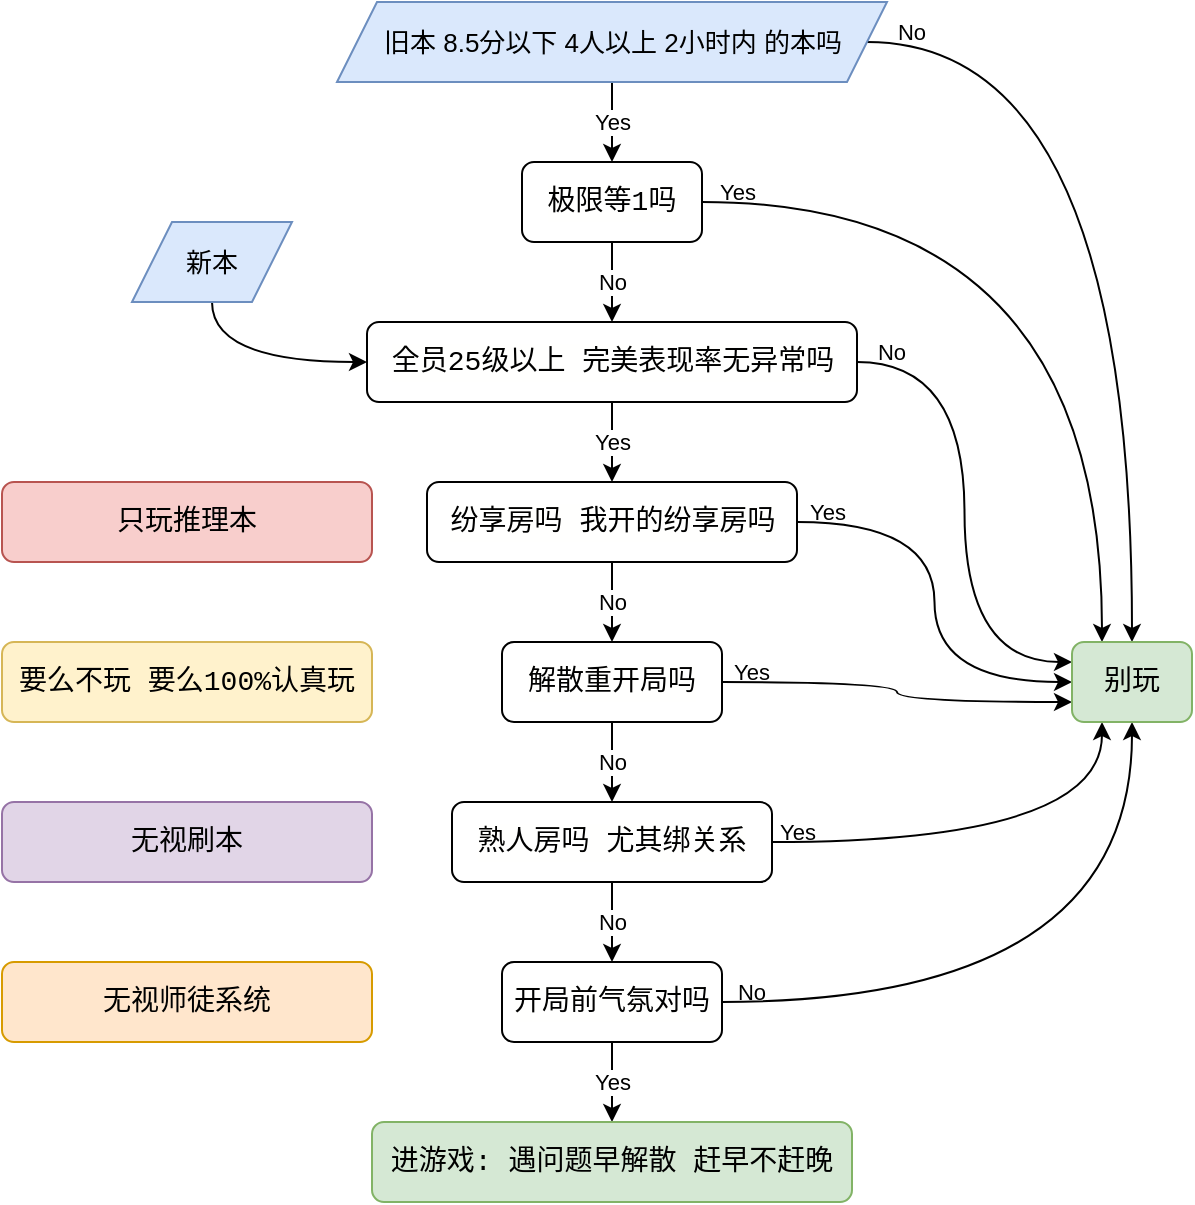 <mxfile version="21.4.0" type="github">
  <diagram id="C5RBs43oDa-KdzZeNtuy" name="Page-1">
    <mxGraphModel dx="2159" dy="508" grid="1" gridSize="10" guides="1" tooltips="1" connect="1" arrows="1" fold="1" page="1" pageScale="1" pageWidth="827" pageHeight="1169" math="0" shadow="0">
      <root>
        <mxCell id="WIyWlLk6GJQsqaUBKTNV-0" />
        <mxCell id="WIyWlLk6GJQsqaUBKTNV-1" parent="WIyWlLk6GJQsqaUBKTNV-0" />
        <mxCell id="J6H-p4k90bcnYeLeabGp-9" value="No" style="edgeStyle=orthogonalEdgeStyle;rounded=0;orthogonalLoop=1;jettySize=auto;html=1;" edge="1" parent="WIyWlLk6GJQsqaUBKTNV-1" source="WIyWlLk6GJQsqaUBKTNV-11" target="J6H-p4k90bcnYeLeabGp-2">
          <mxGeometry relative="1" as="geometry" />
        </mxCell>
        <mxCell id="J6H-p4k90bcnYeLeabGp-25" style="edgeStyle=orthogonalEdgeStyle;shape=connector;curved=1;rounded=0;orthogonalLoop=1;jettySize=auto;html=1;entryX=0;entryY=0.75;entryDx=0;entryDy=0;labelBackgroundColor=default;strokeColor=default;fontFamily=Helvetica;fontSize=11;fontColor=default;endArrow=classic;" edge="1" parent="WIyWlLk6GJQsqaUBKTNV-1" source="WIyWlLk6GJQsqaUBKTNV-11" target="J6H-p4k90bcnYeLeabGp-18">
          <mxGeometry relative="1" as="geometry" />
        </mxCell>
        <mxCell id="WIyWlLk6GJQsqaUBKTNV-11" value="&lt;div style=&quot;background-color: rgb(255, 255, 254); font-family: Consolas, &amp;quot;Courier New&amp;quot;, monospace; font-size: 14px; line-height: 19px;&quot;&gt;解散重开局吗&lt;/div&gt;" style="rounded=1;whiteSpace=wrap;html=1;fontSize=12;glass=0;strokeWidth=1;shadow=0;" parent="WIyWlLk6GJQsqaUBKTNV-1" vertex="1">
          <mxGeometry x="165" y="400" width="110" height="40" as="geometry" />
        </mxCell>
        <mxCell id="J6H-p4k90bcnYeLeabGp-8" value="No" style="edgeStyle=orthogonalEdgeStyle;rounded=0;orthogonalLoop=1;jettySize=auto;html=1;" edge="1" parent="WIyWlLk6GJQsqaUBKTNV-1" source="WIyWlLk6GJQsqaUBKTNV-12" target="WIyWlLk6GJQsqaUBKTNV-11">
          <mxGeometry relative="1" as="geometry" />
        </mxCell>
        <mxCell id="J6H-p4k90bcnYeLeabGp-22" style="edgeStyle=orthogonalEdgeStyle;shape=connector;curved=1;rounded=0;orthogonalLoop=1;jettySize=auto;html=1;entryX=0;entryY=0.5;entryDx=0;entryDy=0;labelBackgroundColor=default;strokeColor=default;fontFamily=Helvetica;fontSize=11;fontColor=default;endArrow=classic;" edge="1" parent="WIyWlLk6GJQsqaUBKTNV-1" source="WIyWlLk6GJQsqaUBKTNV-12" target="J6H-p4k90bcnYeLeabGp-18">
          <mxGeometry relative="1" as="geometry" />
        </mxCell>
        <mxCell id="WIyWlLk6GJQsqaUBKTNV-12" value="&lt;div style=&quot;background-color: rgb(255, 255, 254); font-family: Consolas, &amp;quot;Courier New&amp;quot;, monospace; font-size: 14px; line-height: 19px;&quot;&gt;纷享房吗 我开的纷享房吗&lt;/div&gt;" style="rounded=1;whiteSpace=wrap;html=1;fontSize=12;glass=0;strokeWidth=1;shadow=0;" parent="WIyWlLk6GJQsqaUBKTNV-1" vertex="1">
          <mxGeometry x="127.5" y="320" width="185" height="40" as="geometry" />
        </mxCell>
        <mxCell id="J6H-p4k90bcnYeLeabGp-5" value="No" style="edgeStyle=orthogonalEdgeStyle;rounded=0;orthogonalLoop=1;jettySize=auto;html=1;" edge="1" parent="WIyWlLk6GJQsqaUBKTNV-1" source="J6H-p4k90bcnYeLeabGp-0" target="J6H-p4k90bcnYeLeabGp-1">
          <mxGeometry relative="1" as="geometry" />
        </mxCell>
        <mxCell id="J6H-p4k90bcnYeLeabGp-20" value="" style="edgeStyle=orthogonalEdgeStyle;rounded=0;orthogonalLoop=1;jettySize=auto;html=1;curved=1;entryX=0.25;entryY=0;entryDx=0;entryDy=0;labelBorderColor=none;labelBackgroundColor=default;fontColor=default;" edge="1" parent="WIyWlLk6GJQsqaUBKTNV-1" source="J6H-p4k90bcnYeLeabGp-0" target="J6H-p4k90bcnYeLeabGp-18">
          <mxGeometry relative="1" as="geometry">
            <mxPoint x="430" y="360" as="targetPoint" />
          </mxGeometry>
        </mxCell>
        <mxCell id="J6H-p4k90bcnYeLeabGp-0" value="&lt;div style=&quot;background-color: rgb(255, 255, 254); font-family: Consolas, &amp;quot;Courier New&amp;quot;, monospace; font-size: 14px; line-height: 19px;&quot;&gt;极限等1吗&lt;/div&gt;" style="rounded=1;whiteSpace=wrap;html=1;" vertex="1" parent="WIyWlLk6GJQsqaUBKTNV-1">
          <mxGeometry x="175" y="160" width="90" height="40" as="geometry" />
        </mxCell>
        <mxCell id="J6H-p4k90bcnYeLeabGp-7" value="Yes" style="edgeStyle=orthogonalEdgeStyle;rounded=0;orthogonalLoop=1;jettySize=auto;html=1;" edge="1" parent="WIyWlLk6GJQsqaUBKTNV-1" source="J6H-p4k90bcnYeLeabGp-1" target="WIyWlLk6GJQsqaUBKTNV-12">
          <mxGeometry relative="1" as="geometry" />
        </mxCell>
        <mxCell id="J6H-p4k90bcnYeLeabGp-21" style="edgeStyle=orthogonalEdgeStyle;shape=connector;curved=1;rounded=0;orthogonalLoop=1;jettySize=auto;html=1;entryX=0;entryY=0.25;entryDx=0;entryDy=0;labelBackgroundColor=default;strokeColor=default;fontFamily=Helvetica;fontSize=11;fontColor=default;endArrow=classic;" edge="1" parent="WIyWlLk6GJQsqaUBKTNV-1" source="J6H-p4k90bcnYeLeabGp-1" target="J6H-p4k90bcnYeLeabGp-18">
          <mxGeometry relative="1" as="geometry" />
        </mxCell>
        <mxCell id="J6H-p4k90bcnYeLeabGp-1" value="&lt;div style=&quot;background-color: rgb(255, 255, 254); font-family: Consolas, &amp;quot;Courier New&amp;quot;, monospace; font-size: 14px; line-height: 19px;&quot;&gt;全员25级以上 完美表现率无异常吗&lt;/div&gt;" style="rounded=1;whiteSpace=wrap;html=1;" vertex="1" parent="WIyWlLk6GJQsqaUBKTNV-1">
          <mxGeometry x="97.5" y="240" width="245" height="40" as="geometry" />
        </mxCell>
        <mxCell id="J6H-p4k90bcnYeLeabGp-10" value="No" style="edgeStyle=orthogonalEdgeStyle;rounded=0;orthogonalLoop=1;jettySize=auto;html=1;" edge="1" parent="WIyWlLk6GJQsqaUBKTNV-1" source="J6H-p4k90bcnYeLeabGp-2" target="J6H-p4k90bcnYeLeabGp-3">
          <mxGeometry relative="1" as="geometry" />
        </mxCell>
        <mxCell id="J6H-p4k90bcnYeLeabGp-24" style="edgeStyle=orthogonalEdgeStyle;shape=connector;curved=1;rounded=0;orthogonalLoop=1;jettySize=auto;html=1;entryX=0.25;entryY=1;entryDx=0;entryDy=0;labelBackgroundColor=default;strokeColor=default;fontFamily=Helvetica;fontSize=11;fontColor=default;endArrow=classic;" edge="1" parent="WIyWlLk6GJQsqaUBKTNV-1" source="J6H-p4k90bcnYeLeabGp-2" target="J6H-p4k90bcnYeLeabGp-18">
          <mxGeometry relative="1" as="geometry" />
        </mxCell>
        <mxCell id="J6H-p4k90bcnYeLeabGp-2" value="&lt;div style=&quot;background-color: rgb(255, 255, 254); font-family: Consolas, &amp;quot;Courier New&amp;quot;, monospace; font-size: 14px; line-height: 19px;&quot;&gt;熟人房吗 尤其绑关系&lt;/div&gt;" style="rounded=1;whiteSpace=wrap;html=1;" vertex="1" parent="WIyWlLk6GJQsqaUBKTNV-1">
          <mxGeometry x="140" y="480" width="160" height="40" as="geometry" />
        </mxCell>
        <mxCell id="J6H-p4k90bcnYeLeabGp-11" value="Yes" style="edgeStyle=orthogonalEdgeStyle;rounded=0;orthogonalLoop=1;jettySize=auto;html=1;" edge="1" parent="WIyWlLk6GJQsqaUBKTNV-1" source="J6H-p4k90bcnYeLeabGp-3" target="J6H-p4k90bcnYeLeabGp-4">
          <mxGeometry relative="1" as="geometry" />
        </mxCell>
        <mxCell id="J6H-p4k90bcnYeLeabGp-23" style="edgeStyle=orthogonalEdgeStyle;shape=connector;curved=1;rounded=0;orthogonalLoop=1;jettySize=auto;html=1;labelBackgroundColor=default;strokeColor=default;fontFamily=Helvetica;fontSize=11;fontColor=default;endArrow=classic;" edge="1" parent="WIyWlLk6GJQsqaUBKTNV-1" source="J6H-p4k90bcnYeLeabGp-3" target="J6H-p4k90bcnYeLeabGp-18">
          <mxGeometry relative="1" as="geometry" />
        </mxCell>
        <mxCell id="J6H-p4k90bcnYeLeabGp-3" value="&lt;div style=&quot;background-color: rgb(255, 255, 254); font-family: Consolas, &amp;quot;Courier New&amp;quot;, monospace; font-size: 14px; line-height: 19px;&quot;&gt;开局前气氛对吗&lt;/div&gt;" style="rounded=1;whiteSpace=wrap;html=1;" vertex="1" parent="WIyWlLk6GJQsqaUBKTNV-1">
          <mxGeometry x="165" y="560" width="110" height="40" as="geometry" />
        </mxCell>
        <mxCell id="J6H-p4k90bcnYeLeabGp-4" value="&lt;div style=&quot;font-family: Consolas, &amp;quot;Courier New&amp;quot;, monospace; font-size: 14px; line-height: 19px;&quot;&gt;进游戏: 遇问题早解散 赶早不赶晚&lt;/div&gt;" style="rounded=1;whiteSpace=wrap;html=1;fillColor=#d5e8d4;strokeColor=#82b366;labelBackgroundColor=none;" vertex="1" parent="WIyWlLk6GJQsqaUBKTNV-1">
          <mxGeometry x="100" y="640" width="240" height="40" as="geometry" />
        </mxCell>
        <mxCell id="J6H-p4k90bcnYeLeabGp-15" value="Yes" style="edgeStyle=orthogonalEdgeStyle;rounded=0;orthogonalLoop=1;jettySize=auto;html=1;strokeWidth=1;" edge="1" parent="WIyWlLk6GJQsqaUBKTNV-1" source="J6H-p4k90bcnYeLeabGp-14" target="J6H-p4k90bcnYeLeabGp-0">
          <mxGeometry relative="1" as="geometry" />
        </mxCell>
        <mxCell id="J6H-p4k90bcnYeLeabGp-19" value="" style="edgeStyle=orthogonalEdgeStyle;rounded=0;orthogonalLoop=1;jettySize=auto;html=1;curved=1;" edge="1" parent="WIyWlLk6GJQsqaUBKTNV-1" source="J6H-p4k90bcnYeLeabGp-14" target="J6H-p4k90bcnYeLeabGp-18">
          <mxGeometry relative="1" as="geometry" />
        </mxCell>
        <mxCell id="J6H-p4k90bcnYeLeabGp-14" value="旧本 8.5分以下 4人以上 2小时内 的本吗" style="shape=parallelogram;perimeter=parallelogramPerimeter;whiteSpace=wrap;html=1;fixedSize=1;fontSize=13;fillColor=#dae8fc;strokeColor=#6c8ebf;" vertex="1" parent="WIyWlLk6GJQsqaUBKTNV-1">
          <mxGeometry x="82.5" y="80" width="275" height="40" as="geometry" />
        </mxCell>
        <mxCell id="J6H-p4k90bcnYeLeabGp-17" style="edgeStyle=orthogonalEdgeStyle;rounded=0;orthogonalLoop=1;jettySize=auto;html=1;entryX=0;entryY=0.5;entryDx=0;entryDy=0;curved=1;exitX=0.5;exitY=1;exitDx=0;exitDy=0;" edge="1" parent="WIyWlLk6GJQsqaUBKTNV-1" source="J6H-p4k90bcnYeLeabGp-16" target="J6H-p4k90bcnYeLeabGp-1">
          <mxGeometry relative="1" as="geometry" />
        </mxCell>
        <mxCell id="J6H-p4k90bcnYeLeabGp-16" value="新本" style="shape=parallelogram;perimeter=parallelogramPerimeter;whiteSpace=wrap;html=1;fixedSize=1;fontSize=13;fillColor=#dae8fc;strokeColor=#6c8ebf;" vertex="1" parent="WIyWlLk6GJQsqaUBKTNV-1">
          <mxGeometry x="-20" y="190" width="80" height="40" as="geometry" />
        </mxCell>
        <mxCell id="J6H-p4k90bcnYeLeabGp-18" value="&lt;div style=&quot;font-family: Consolas, &amp;quot;Courier New&amp;quot;, monospace; font-size: 14px; line-height: 19px;&quot;&gt;别玩&lt;/div&gt;" style="rounded=1;whiteSpace=wrap;html=1;fontSize=12;glass=0;strokeWidth=1;shadow=0;fillColor=#d5e8d4;strokeColor=#82b366;labelBackgroundColor=none;" vertex="1" parent="WIyWlLk6GJQsqaUBKTNV-1">
          <mxGeometry x="450" y="400" width="60" height="40" as="geometry" />
        </mxCell>
        <mxCell id="J6H-p4k90bcnYeLeabGp-26" value="No" style="text;html=1;strokeColor=none;fillColor=none;align=center;verticalAlign=middle;whiteSpace=wrap;rounded=0;fontSize=11;fontFamily=Helvetica;fontColor=default;" vertex="1" parent="WIyWlLk6GJQsqaUBKTNV-1">
          <mxGeometry x="340" y="80" width="60" height="30" as="geometry" />
        </mxCell>
        <mxCell id="J6H-p4k90bcnYeLeabGp-27" value="Yes" style="text;html=1;strokeColor=none;fillColor=none;align=center;verticalAlign=middle;whiteSpace=wrap;rounded=0;fontSize=11;fontFamily=Helvetica;fontColor=default;" vertex="1" parent="WIyWlLk6GJQsqaUBKTNV-1">
          <mxGeometry x="252.5" y="160" width="60" height="30" as="geometry" />
        </mxCell>
        <mxCell id="J6H-p4k90bcnYeLeabGp-29" value="No" style="text;html=1;strokeColor=none;fillColor=none;align=center;verticalAlign=middle;whiteSpace=wrap;rounded=0;fontSize=11;fontFamily=Helvetica;fontColor=default;" vertex="1" parent="WIyWlLk6GJQsqaUBKTNV-1">
          <mxGeometry x="330" y="240" width="60" height="30" as="geometry" />
        </mxCell>
        <mxCell id="J6H-p4k90bcnYeLeabGp-31" value="Yes" style="text;html=1;strokeColor=none;fillColor=none;align=center;verticalAlign=middle;whiteSpace=wrap;rounded=0;fontSize=11;fontFamily=Helvetica;fontColor=default;" vertex="1" parent="WIyWlLk6GJQsqaUBKTNV-1">
          <mxGeometry x="297.5" y="320" width="60" height="30" as="geometry" />
        </mxCell>
        <mxCell id="J6H-p4k90bcnYeLeabGp-32" value="Yes" style="text;html=1;strokeColor=none;fillColor=none;align=center;verticalAlign=middle;whiteSpace=wrap;rounded=0;fontSize=11;fontFamily=Helvetica;fontColor=default;" vertex="1" parent="WIyWlLk6GJQsqaUBKTNV-1">
          <mxGeometry x="260" y="400" width="60" height="30" as="geometry" />
        </mxCell>
        <mxCell id="J6H-p4k90bcnYeLeabGp-33" value="Yes" style="text;html=1;strokeColor=none;fillColor=none;align=center;verticalAlign=middle;whiteSpace=wrap;rounded=0;fontSize=11;fontFamily=Helvetica;fontColor=default;" vertex="1" parent="WIyWlLk6GJQsqaUBKTNV-1">
          <mxGeometry x="282.5" y="480" width="60" height="30" as="geometry" />
        </mxCell>
        <mxCell id="J6H-p4k90bcnYeLeabGp-34" value="No" style="text;html=1;strokeColor=none;fillColor=none;align=center;verticalAlign=middle;whiteSpace=wrap;rounded=0;fontSize=11;fontFamily=Helvetica;fontColor=default;" vertex="1" parent="WIyWlLk6GJQsqaUBKTNV-1">
          <mxGeometry x="260" y="560" width="60" height="30" as="geometry" />
        </mxCell>
        <mxCell id="J6H-p4k90bcnYeLeabGp-37" value="&lt;div style=&quot;line-height: 19px; font-size: 14px; font-family: Consolas, &amp;quot;Courier New&amp;quot;, monospace;&quot;&gt;&lt;font face=&quot;Consolas, Courier New, monospace&quot;&gt;要么不玩 要么100%认真玩&lt;/font&gt;&lt;br&gt;&lt;/div&gt;" style="rounded=1;whiteSpace=wrap;html=1;fontSize=12;glass=0;strokeWidth=1;shadow=0;fillColor=#fff2cc;strokeColor=#d6b656;labelBackgroundColor=none;labelBorderColor=none;" vertex="1" parent="WIyWlLk6GJQsqaUBKTNV-1">
          <mxGeometry x="-85" y="400" width="185" height="40" as="geometry" />
        </mxCell>
        <mxCell id="J6H-p4k90bcnYeLeabGp-38" value="&lt;div style=&quot;font-family: Consolas, &amp;quot;Courier New&amp;quot;, monospace; font-size: 14px; line-height: 19px;&quot;&gt;无视刷本&lt;/div&gt;" style="rounded=1;whiteSpace=wrap;html=1;fontSize=12;glass=0;strokeWidth=1;shadow=0;fillColor=#e1d5e7;strokeColor=#9673a6;labelBackgroundColor=none;labelBorderColor=none;" vertex="1" parent="WIyWlLk6GJQsqaUBKTNV-1">
          <mxGeometry x="-85" y="480" width="185" height="40" as="geometry" />
        </mxCell>
        <mxCell id="J6H-p4k90bcnYeLeabGp-39" value="&lt;div style=&quot;font-family: Consolas, &amp;quot;Courier New&amp;quot;, monospace; font-size: 14px; line-height: 19px;&quot;&gt;无视师徒系统&lt;br&gt;&lt;/div&gt;" style="rounded=1;whiteSpace=wrap;html=1;fontSize=12;glass=0;strokeWidth=1;shadow=0;fillColor=#ffe6cc;strokeColor=#d79b00;labelBackgroundColor=none;labelBorderColor=none;" vertex="1" parent="WIyWlLk6GJQsqaUBKTNV-1">
          <mxGeometry x="-85" y="560" width="185" height="40" as="geometry" />
        </mxCell>
        <mxCell id="J6H-p4k90bcnYeLeabGp-40" value="&lt;div style=&quot;line-height: 19px; font-size: 14px; font-family: Consolas, &amp;quot;Courier New&amp;quot;, monospace;&quot;&gt;&lt;font face=&quot;Consolas, Courier New, monospace&quot;&gt;只玩推理本&lt;/font&gt;&lt;br&gt;&lt;/div&gt;" style="rounded=1;whiteSpace=wrap;html=1;fontSize=12;glass=0;strokeWidth=1;shadow=0;fillColor=#f8cecc;strokeColor=#b85450;labelBackgroundColor=none;labelBorderColor=none;" vertex="1" parent="WIyWlLk6GJQsqaUBKTNV-1">
          <mxGeometry x="-85" y="320" width="185" height="40" as="geometry" />
        </mxCell>
      </root>
    </mxGraphModel>
  </diagram>
</mxfile>
